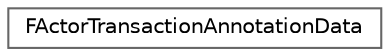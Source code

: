 digraph "Graphical Class Hierarchy"
{
 // INTERACTIVE_SVG=YES
 // LATEX_PDF_SIZE
  bgcolor="transparent";
  edge [fontname=Helvetica,fontsize=10,labelfontname=Helvetica,labelfontsize=10];
  node [fontname=Helvetica,fontsize=10,shape=box,height=0.2,width=0.4];
  rankdir="LR";
  Node0 [id="Node000000",label="FActorTransactionAnnotationData",height=0.2,width=0.4,color="grey40", fillcolor="white", style="filled",URL="$db/d94/structFActorTransactionAnnotationData.html",tooltip=" "];
}
